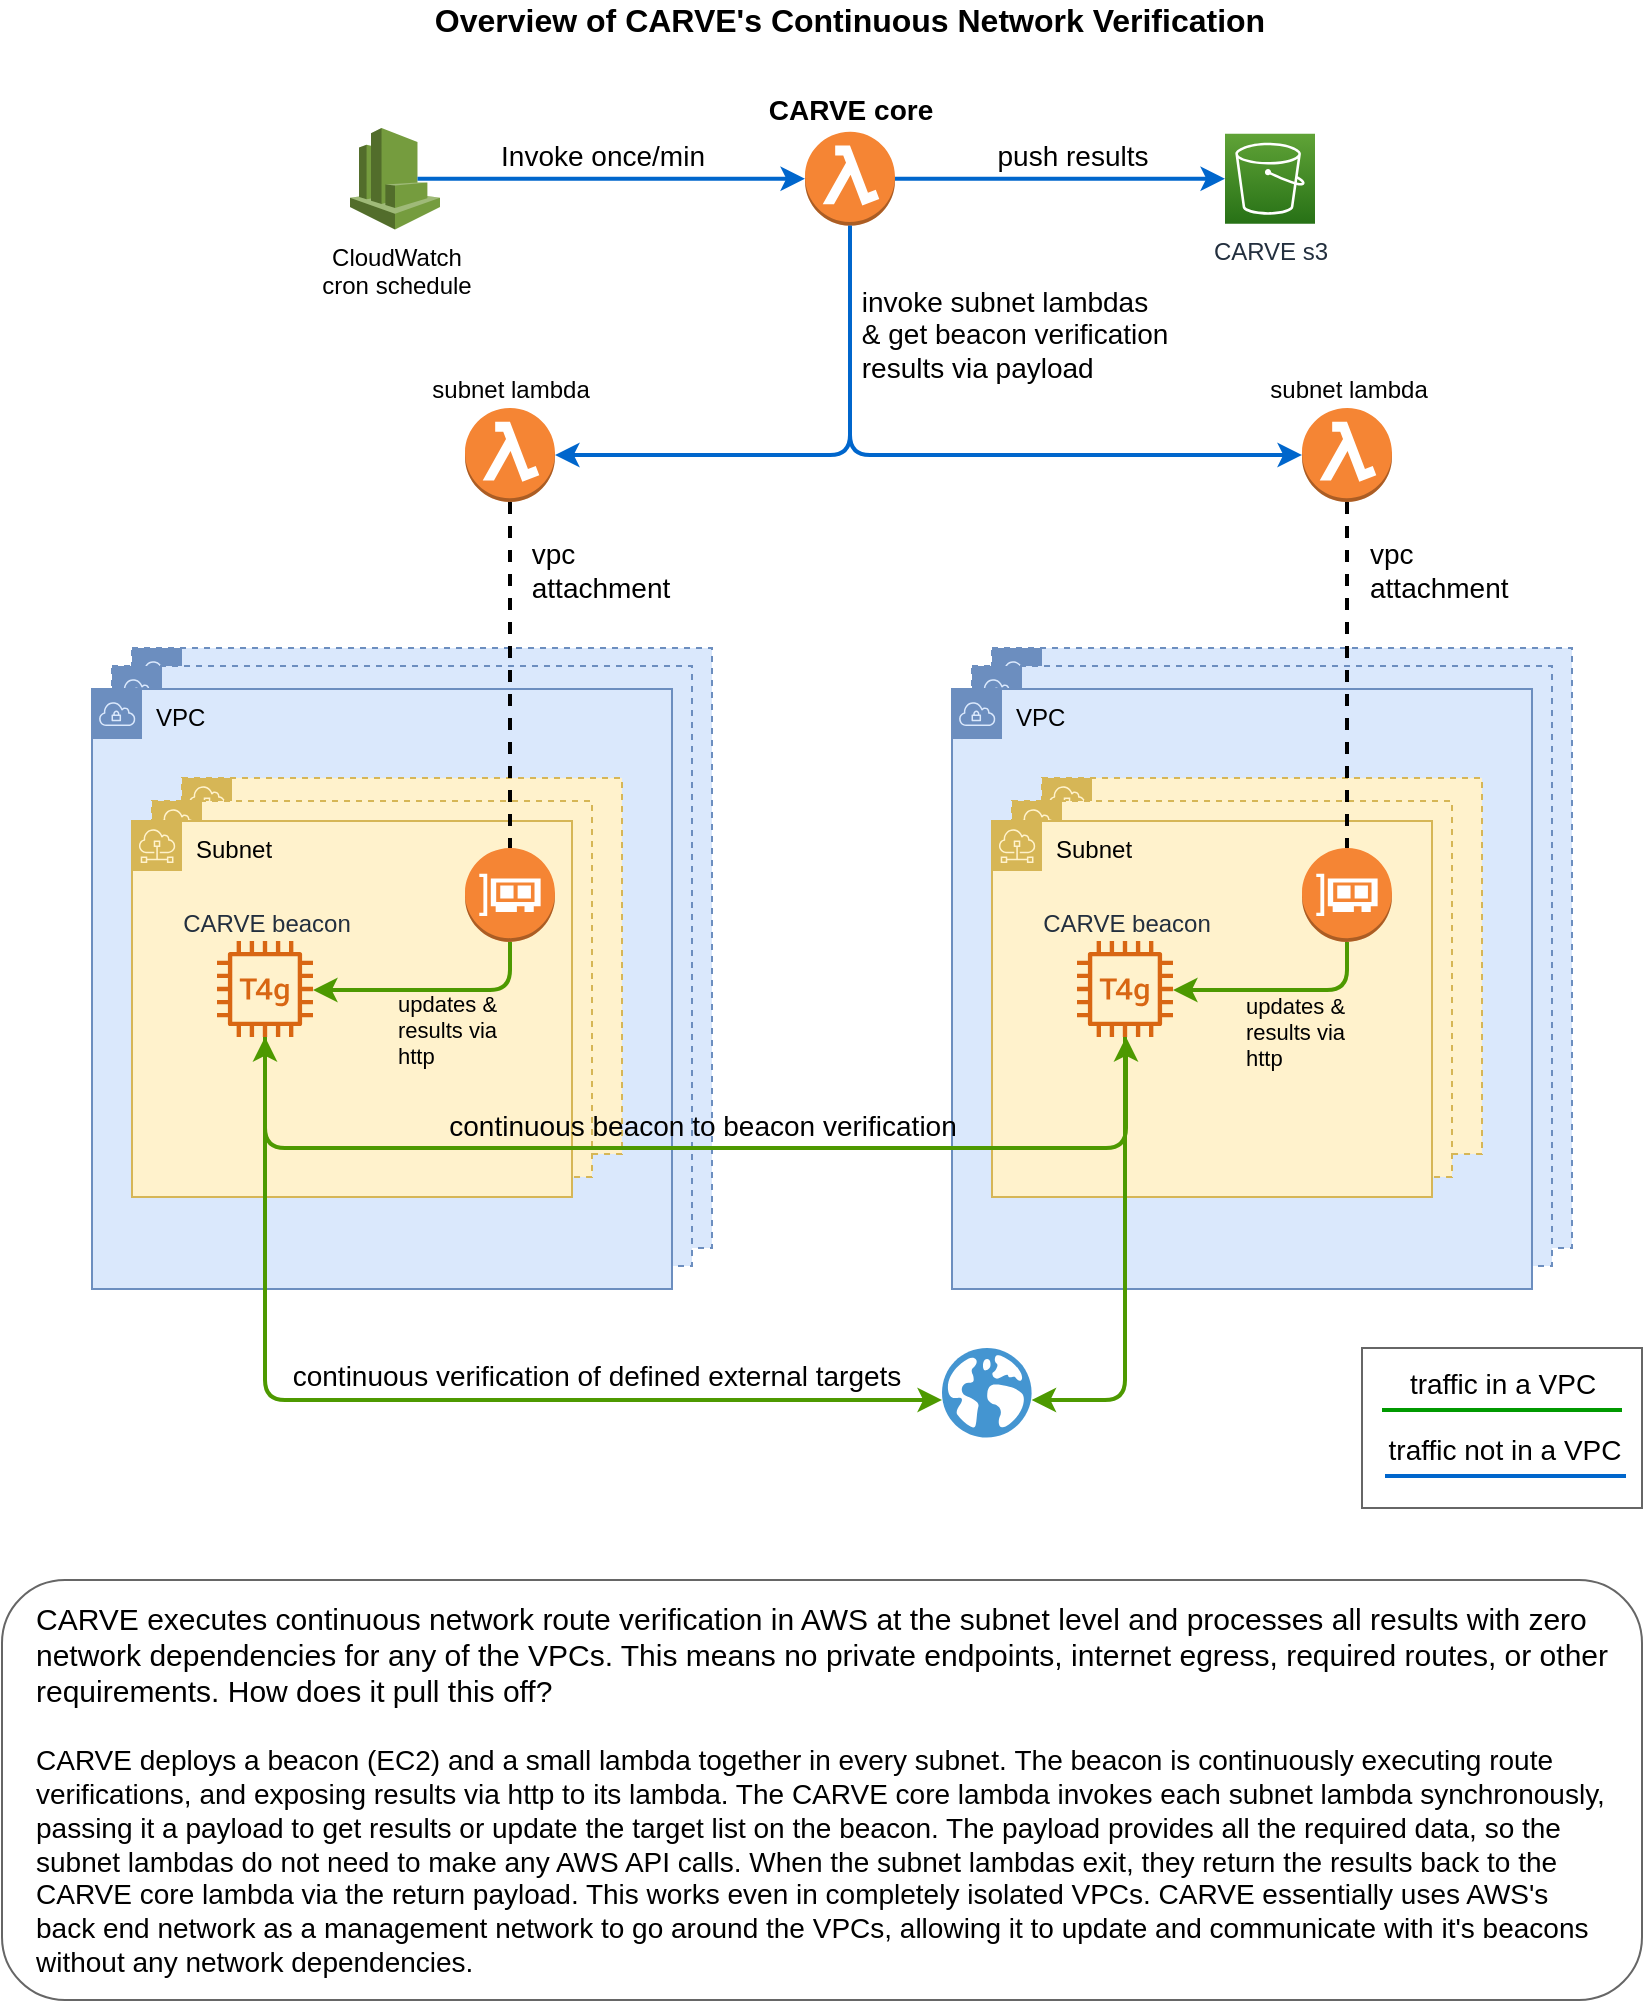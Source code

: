 <mxfile version="14.6.13" type="device"><diagram id="ViMBxdVzXu1w6Nj0M9RZ" name="Page-1"><mxGraphModel dx="1956" dy="1003" grid="1" gridSize="10" guides="1" tooltips="1" connect="1" arrows="1" fold="1" page="1" pageScale="1" pageWidth="850" pageHeight="1100" math="0" shadow="0"><root><mxCell id="0"/><mxCell id="1" parent="0"/><mxCell id="SYnAI_vluwFBR3BpvA5g-3" value="" style="rounded=0;whiteSpace=wrap;html=1;fontSize=14;strokeColor=#666666;" parent="1" vertex="1"><mxGeometry x="-160" y="704" width="140" height="80" as="geometry"/></mxCell><mxCell id="pluKkajCRmevpOVnRKAG-66" value="" style="outlineConnect=0;html=1;whiteSpace=wrap;fontSize=12;fontStyle=0;shape=mxgraph.aws4.group;grIcon=mxgraph.aws4.group_vpc;strokeColor=#6c8ebf;fillColor=#dae8fc;verticalAlign=top;align=left;spacingLeft=30;dashed=1;shadow=0;sketch=0;" parent="1" vertex="1"><mxGeometry x="-345" y="353.98" width="290" height="300" as="geometry"/></mxCell><mxCell id="pluKkajCRmevpOVnRKAG-65" value="" style="outlineConnect=0;html=1;whiteSpace=wrap;fontSize=12;fontStyle=0;shape=mxgraph.aws4.group;grIcon=mxgraph.aws4.group_vpc;strokeColor=#6c8ebf;fillColor=#dae8fc;verticalAlign=top;align=left;spacingLeft=30;dashed=1;shadow=0;sketch=0;" parent="1" vertex="1"><mxGeometry x="-355" y="363.01" width="290" height="300" as="geometry"/></mxCell><mxCell id="pluKkajCRmevpOVnRKAG-50" value="VPC" style="outlineConnect=0;html=1;whiteSpace=wrap;fontSize=12;fontStyle=0;shape=mxgraph.aws4.group;grIcon=mxgraph.aws4.group_vpc;strokeColor=#6c8ebf;fillColor=#dae8fc;verticalAlign=top;align=left;spacingLeft=30;dashed=0;shadow=0;sketch=0;" parent="1" vertex="1"><mxGeometry x="-365" y="374.5" width="290" height="300" as="geometry"/></mxCell><mxCell id="pluKkajCRmevpOVnRKAG-64" value="" style="outlineConnect=0;html=1;whiteSpace=wrap;fontSize=12;fontStyle=0;shape=mxgraph.aws4.group;grIcon=mxgraph.aws4.group_subnet;strokeColor=#d6b656;fillColor=#fff2cc;verticalAlign=top;align=left;spacingLeft=30;dashed=1;shadow=0;sketch=0;" parent="1" vertex="1"><mxGeometry x="-320" y="419" width="220" height="188.02" as="geometry"/></mxCell><mxCell id="pluKkajCRmevpOVnRKAG-63" value="" style="outlineConnect=0;html=1;whiteSpace=wrap;fontSize=12;fontStyle=0;shape=mxgraph.aws4.group;grIcon=mxgraph.aws4.group_subnet;strokeColor=#d6b656;fillColor=#fff2cc;verticalAlign=top;align=left;spacingLeft=30;dashed=1;shadow=0;sketch=0;" parent="1" vertex="1"><mxGeometry x="-335" y="430.49" width="220" height="188.02" as="geometry"/></mxCell><mxCell id="pluKkajCRmevpOVnRKAG-52" value="Subnet" style="outlineConnect=0;html=1;whiteSpace=wrap;fontSize=12;fontStyle=0;shape=mxgraph.aws4.group;grIcon=mxgraph.aws4.group_subnet;strokeColor=#d6b656;fillColor=#fff2cc;verticalAlign=top;align=left;spacingLeft=30;dashed=0;shadow=0;sketch=0;" parent="1" vertex="1"><mxGeometry x="-345" y="440.5" width="220" height="188.02" as="geometry"/></mxCell><mxCell id="pluKkajCRmevpOVnRKAG-6" value="subnet lambda" style="outlineConnect=0;dashed=0;verticalLabelPosition=top;verticalAlign=bottom;align=center;html=1;shape=mxgraph.aws3.lambda_function;fillColor=#F58534;gradientColor=none;aspect=fixed;labelPosition=center;" parent="1" vertex="1"><mxGeometry x="-190" y="233.99" width="45" height="46.96" as="geometry"/></mxCell><mxCell id="pluKkajCRmevpOVnRKAG-7" value="CloudWatch&lt;br&gt;cron schedule" style="outlineConnect=0;dashed=0;verticalLabelPosition=bottom;verticalAlign=top;align=center;html=1;shape=mxgraph.aws3.cloudwatch;fillColor=#759C3E;gradientColor=none;aspect=fixed;" parent="1" vertex="1"><mxGeometry x="-666" y="93.995" width="45" height="50.73" as="geometry"/></mxCell><mxCell id="pluKkajCRmevpOVnRKAG-51" value="CARVE beacon" style="outlineConnect=0;fontColor=#232F3E;gradientColor=none;fillColor=#D86613;strokeColor=none;dashed=0;verticalLabelPosition=top;verticalAlign=bottom;align=center;html=1;fontSize=12;fontStyle=0;aspect=fixed;pointerEvents=1;shape=mxgraph.aws4.t4g_instance;shadow=0;sketch=0;labelPosition=center;" parent="1" vertex="1"><mxGeometry x="-302.5" y="500.5" width="48" height="48" as="geometry"/></mxCell><mxCell id="pluKkajCRmevpOVnRKAG-56" value="" style="outlineConnect=0;dashed=0;verticalLabelPosition=bottom;verticalAlign=top;align=center;html=1;shape=mxgraph.aws3.elastic_network_interface;fillColor=#F58534;gradientColor=none;shadow=0;sketch=0;strokeColor=#000000;strokeWidth=1;aspect=fixed;" parent="1" vertex="1"><mxGeometry x="-190" y="453.98" width="45" height="46.96" as="geometry"/></mxCell><mxCell id="pluKkajCRmevpOVnRKAG-57" value="" style="endArrow=none;html=1;entryX=0.5;entryY=0;entryDx=0;entryDy=0;entryPerimeter=0;exitX=0.5;exitY=1;exitDx=0;exitDy=0;exitPerimeter=0;dashed=1;strokeWidth=2;endFill=0;" parent="1" source="pluKkajCRmevpOVnRKAG-6" target="pluKkajCRmevpOVnRKAG-56" edge="1"><mxGeometry width="50" height="50" relative="1" as="geometry"><mxPoint x="-100" y="306.98" as="sourcePoint"/><mxPoint x="-100" y="313.98" as="targetPoint"/></mxGeometry></mxCell><mxCell id="pluKkajCRmevpOVnRKAG-98" value="vpc&lt;br&gt;&lt;div&gt;attachment&lt;/div&gt;" style="edgeLabel;html=1;align=left;verticalAlign=middle;resizable=0;points=[];fontSize=14;labelBackgroundColor=none;" parent="pluKkajCRmevpOVnRKAG-57" vertex="1" connectable="0"><mxGeometry x="0.057" relative="1" as="geometry"><mxPoint x="9" y="-58" as="offset"/></mxGeometry></mxCell><mxCell id="pluKkajCRmevpOVnRKAG-58" value="" style="endArrow=classic;html=1;exitX=0.5;exitY=1;exitDx=0;exitDy=0;exitPerimeter=0;edgeStyle=orthogonalEdgeStyle;strokeWidth=2;strokeColor=#4D9900;" parent="1" source="pluKkajCRmevpOVnRKAG-56" target="pluKkajCRmevpOVnRKAG-51" edge="1"><mxGeometry width="50" height="50" relative="1" as="geometry"><mxPoint x="-135" y="690.5" as="sourcePoint"/><mxPoint x="-85" y="640.5" as="targetPoint"/><Array as="points"><mxPoint x="-167" y="524.98"/></Array></mxGeometry></mxCell><mxCell id="pluKkajCRmevpOVnRKAG-67" value="" style="outlineConnect=0;html=1;whiteSpace=wrap;fontSize=12;fontStyle=0;shape=mxgraph.aws4.group;grIcon=mxgraph.aws4.group_vpc;strokeColor=#6c8ebf;fillColor=#dae8fc;verticalAlign=top;align=left;spacingLeft=30;dashed=1;shadow=0;sketch=0;" parent="1" vertex="1"><mxGeometry x="-775" y="353.98" width="290" height="300" as="geometry"/></mxCell><mxCell id="pluKkajCRmevpOVnRKAG-68" value="" style="outlineConnect=0;html=1;whiteSpace=wrap;fontSize=12;fontStyle=0;shape=mxgraph.aws4.group;grIcon=mxgraph.aws4.group_vpc;strokeColor=#6c8ebf;fillColor=#dae8fc;verticalAlign=top;align=left;spacingLeft=30;dashed=1;shadow=0;sketch=0;" parent="1" vertex="1"><mxGeometry x="-785" y="363.01" width="290" height="300" as="geometry"/></mxCell><mxCell id="pluKkajCRmevpOVnRKAG-69" value="VPC" style="outlineConnect=0;html=1;whiteSpace=wrap;fontSize=12;fontStyle=0;shape=mxgraph.aws4.group;grIcon=mxgraph.aws4.group_vpc;strokeColor=#6c8ebf;fillColor=#dae8fc;verticalAlign=top;align=left;spacingLeft=30;dashed=0;shadow=0;sketch=0;" parent="1" vertex="1"><mxGeometry x="-795" y="374.5" width="290" height="300" as="geometry"/></mxCell><mxCell id="pluKkajCRmevpOVnRKAG-70" value="" style="outlineConnect=0;html=1;whiteSpace=wrap;fontSize=12;fontStyle=0;shape=mxgraph.aws4.group;grIcon=mxgraph.aws4.group_subnet;strokeColor=#d6b656;fillColor=#fff2cc;verticalAlign=top;align=left;spacingLeft=30;dashed=1;shadow=0;sketch=0;" parent="1" vertex="1"><mxGeometry x="-750" y="419" width="220" height="188.02" as="geometry"/></mxCell><mxCell id="pluKkajCRmevpOVnRKAG-71" value="" style="outlineConnect=0;html=1;whiteSpace=wrap;fontSize=12;fontStyle=0;shape=mxgraph.aws4.group;grIcon=mxgraph.aws4.group_subnet;strokeColor=#d6b656;fillColor=#fff2cc;verticalAlign=top;align=left;spacingLeft=30;dashed=1;shadow=0;sketch=0;" parent="1" vertex="1"><mxGeometry x="-765" y="430.49" width="220" height="188.02" as="geometry"/></mxCell><mxCell id="pluKkajCRmevpOVnRKAG-72" value="Subnet" style="outlineConnect=0;html=1;whiteSpace=wrap;fontSize=12;fontStyle=0;shape=mxgraph.aws4.group;grIcon=mxgraph.aws4.group_subnet;strokeColor=#d6b656;fillColor=#fff2cc;verticalAlign=top;align=left;spacingLeft=30;dashed=0;shadow=0;sketch=0;" parent="1" vertex="1"><mxGeometry x="-775" y="440.5" width="220" height="188.02" as="geometry"/></mxCell><mxCell id="pluKkajCRmevpOVnRKAG-73" value="subnet lambda" style="outlineConnect=0;dashed=0;verticalLabelPosition=top;verticalAlign=bottom;align=center;html=1;shape=mxgraph.aws3.lambda_function;fillColor=#F58534;gradientColor=none;aspect=fixed;labelPosition=center;" parent="1" vertex="1"><mxGeometry x="-608.5" y="233.99" width="45" height="46.96" as="geometry"/></mxCell><mxCell id="pluKkajCRmevpOVnRKAG-74" value="CARVE beacon" style="outlineConnect=0;fontColor=#232F3E;gradientColor=none;fillColor=#D86613;strokeColor=none;dashed=0;verticalLabelPosition=top;verticalAlign=bottom;align=center;html=1;fontSize=12;fontStyle=0;aspect=fixed;pointerEvents=1;shape=mxgraph.aws4.t4g_instance;shadow=0;sketch=0;labelPosition=center;snapToPoint=0;" parent="1" vertex="1"><mxGeometry x="-732.5" y="500.5" width="48" height="48" as="geometry"/></mxCell><mxCell id="pluKkajCRmevpOVnRKAG-75" value="" style="outlineConnect=0;dashed=0;verticalLabelPosition=bottom;verticalAlign=top;align=center;html=1;shape=mxgraph.aws3.elastic_network_interface;fillColor=#F58534;gradientColor=none;shadow=0;sketch=0;strokeColor=#000000;strokeWidth=1;aspect=fixed;" parent="1" vertex="1"><mxGeometry x="-608.5" y="453.98" width="45" height="46.96" as="geometry"/></mxCell><mxCell id="pluKkajCRmevpOVnRKAG-76" value="" style="endArrow=none;html=1;exitX=0.5;exitY=1;exitDx=0;exitDy=0;exitPerimeter=0;dashed=1;strokeWidth=2;endFill=0;" parent="1" source="pluKkajCRmevpOVnRKAG-73" edge="1"><mxGeometry width="50" height="50" relative="1" as="geometry"><mxPoint x="-650" y="333.98" as="sourcePoint"/><mxPoint x="-586" y="453.98" as="targetPoint"/></mxGeometry></mxCell><mxCell id="pluKkajCRmevpOVnRKAG-99" value="&lt;div style=&quot;text-align: left&quot;&gt;vpc&lt;/div&gt;&lt;div style=&quot;text-align: left&quot;&gt;attachment&lt;/div&gt;" style="edgeLabel;html=1;align=center;verticalAlign=middle;resizable=0;points=[];fontSize=14;labelBackgroundColor=none;" parent="pluKkajCRmevpOVnRKAG-76" vertex="1" connectable="0"><mxGeometry x="-0.676" y="-1" relative="1" as="geometry"><mxPoint x="46" y="6" as="offset"/></mxGeometry></mxCell><mxCell id="pluKkajCRmevpOVnRKAG-77" value="" style="endArrow=classic;html=1;exitX=0.5;exitY=1;exitDx=0;exitDy=0;exitPerimeter=0;edgeStyle=orthogonalEdgeStyle;strokeWidth=2;strokeColor=#4D9900;" parent="1" edge="1"><mxGeometry width="50" height="50" relative="1" as="geometry"><mxPoint x="-586" y="500.99" as="sourcePoint"/><mxPoint x="-684.5" y="525.03" as="targetPoint"/><Array as="points"><mxPoint x="-586" y="525.03"/></Array></mxGeometry></mxCell><mxCell id="pluKkajCRmevpOVnRKAG-78" value="updates &amp;amp;&lt;br&gt;results via&lt;br&gt;http" style="edgeLabel;html=1;align=left;verticalAlign=middle;resizable=0;points=[];labelBackgroundColor=none;" parent="pluKkajCRmevpOVnRKAG-77" vertex="1" connectable="0"><mxGeometry x="-0.302" y="-2" relative="1" as="geometry"><mxPoint x="-39" y="22" as="offset"/></mxGeometry></mxCell><mxCell id="pluKkajCRmevpOVnRKAG-79" value="" style="endArrow=classic;html=1;strokeWidth=2;startArrow=classic;startFill=1;edgeStyle=orthogonalEdgeStyle;strokeColor=#4D9900;" parent="1" source="pluKkajCRmevpOVnRKAG-74" target="pluKkajCRmevpOVnRKAG-51" edge="1"><mxGeometry width="50" height="50" relative="1" as="geometry"><mxPoint x="-135" y="630.5" as="sourcePoint"/><mxPoint x="-85" y="580.5" as="targetPoint"/><Array as="points"><mxPoint x="-708" y="603.99"/><mxPoint x="-278" y="603.99"/></Array></mxGeometry></mxCell><mxCell id="pluKkajCRmevpOVnRKAG-80" value="continuous beacon to beacon verification" style="edgeLabel;html=1;align=center;verticalAlign=bottom;resizable=0;points=[];labelBackgroundColor=none;fontSize=14;" parent="pluKkajCRmevpOVnRKAG-79" vertex="1" connectable="0"><mxGeometry x="0.237" y="-1" relative="1" as="geometry"><mxPoint x="-61" y="-2" as="offset"/></mxGeometry></mxCell><mxCell id="pluKkajCRmevpOVnRKAG-81" value="CARVE core" style="outlineConnect=0;dashed=0;verticalLabelPosition=top;verticalAlign=bottom;align=center;html=1;shape=mxgraph.aws3.lambda_function;fillColor=#F58534;gradientColor=none;aspect=fixed;labelPosition=center;fontStyle=1;fontSize=14;" parent="1" vertex="1"><mxGeometry x="-438.5" y="95.88" width="45" height="46.96" as="geometry"/></mxCell><mxCell id="pluKkajCRmevpOVnRKAG-82" value="" style="endArrow=classic;html=1;fontSize=14;strokeWidth=2;exitX=0.75;exitY=0.5;exitDx=0;exitDy=0;exitPerimeter=0;strokeColor=#0066CC;" parent="1" source="pluKkajCRmevpOVnRKAG-7" target="pluKkajCRmevpOVnRKAG-81" edge="1"><mxGeometry width="50" height="50" relative="1" as="geometry"><mxPoint x="-38.5" y="538.74" as="sourcePoint"/><mxPoint x="11.5" y="488.74" as="targetPoint"/></mxGeometry></mxCell><mxCell id="pluKkajCRmevpOVnRKAG-85" value="Invoke once/min" style="edgeLabel;html=1;align=center;verticalAlign=bottom;resizable=0;points=[];fontSize=14;labelBackgroundColor=none;" parent="pluKkajCRmevpOVnRKAG-82" vertex="1" connectable="0"><mxGeometry x="-0.125" y="-1" relative="1" as="geometry"><mxPoint x="7" y="-2" as="offset"/></mxGeometry></mxCell><mxCell id="pluKkajCRmevpOVnRKAG-86" value="" style="endArrow=classic;html=1;fontSize=14;strokeWidth=2;exitX=0.5;exitY=1;exitDx=0;exitDy=0;exitPerimeter=0;entryX=0;entryY=0.5;entryDx=0;entryDy=0;entryPerimeter=0;edgeStyle=orthogonalEdgeStyle;strokeColor=#0066CC;" parent="1" source="pluKkajCRmevpOVnRKAG-81" target="pluKkajCRmevpOVnRKAG-6" edge="1"><mxGeometry width="50" height="50" relative="1" as="geometry"><mxPoint x="-80" y="573.99" as="sourcePoint"/><mxPoint x="-30" y="523.99" as="targetPoint"/></mxGeometry></mxCell><mxCell id="pluKkajCRmevpOVnRKAG-88" value="&lt;div style=&quot;text-align: left&quot;&gt;&lt;span&gt;invoke subnet lambdas&lt;/span&gt;&lt;/div&gt;&lt;div style=&quot;text-align: left&quot;&gt;&lt;span&gt;&amp;amp; get beacon&amp;nbsp;&lt;/span&gt;&lt;span&gt;verification&amp;nbsp;&lt;/span&gt;&lt;/div&gt;&lt;div style=&quot;text-align: left&quot;&gt;&lt;span&gt;results&amp;nbsp;&lt;/span&gt;&lt;span&gt;via payload&lt;/span&gt;&lt;/div&gt;" style="edgeLabel;html=1;align=center;verticalAlign=bottom;resizable=0;points=[];fontSize=14;labelBackgroundColor=none;" parent="pluKkajCRmevpOVnRKAG-86" vertex="1" connectable="0"><mxGeometry x="0.229" relative="1" as="geometry"><mxPoint x="-11" y="-33" as="offset"/></mxGeometry></mxCell><mxCell id="pluKkajCRmevpOVnRKAG-87" value="" style="endArrow=classic;html=1;fontSize=14;strokeWidth=2;exitX=0.5;exitY=1;exitDx=0;exitDy=0;exitPerimeter=0;entryX=1;entryY=0.5;entryDx=0;entryDy=0;entryPerimeter=0;edgeStyle=orthogonalEdgeStyle;strokeColor=#0066CC;" parent="1" source="pluKkajCRmevpOVnRKAG-81" target="pluKkajCRmevpOVnRKAG-73" edge="1"><mxGeometry width="50" height="50" relative="1" as="geometry"><mxPoint x="-410" y="825.87" as="sourcePoint"/><mxPoint x="-215" y="693.99" as="targetPoint"/></mxGeometry></mxCell><mxCell id="pluKkajCRmevpOVnRKAG-90" value="CARVE s3" style="points=[[0,0,0],[0.25,0,0],[0.5,0,0],[0.75,0,0],[1,0,0],[0,1,0],[0.25,1,0],[0.5,1,0],[0.75,1,0],[1,1,0],[0,0.25,0],[0,0.5,0],[0,0.75,0],[1,0.25,0],[1,0.5,0],[1,0.75,0]];outlineConnect=0;fontColor=#232F3E;gradientColor=#60A337;gradientDirection=north;fillColor=#277116;strokeColor=#ffffff;dashed=0;verticalLabelPosition=bottom;verticalAlign=top;align=center;html=1;fontSize=12;fontStyle=0;aspect=fixed;shape=mxgraph.aws4.resourceIcon;resIcon=mxgraph.aws4.s3;shadow=0;labelBackgroundColor=none;sketch=0;" parent="1" vertex="1"><mxGeometry x="-228.5" y="96.86" width="45" height="45" as="geometry"/></mxCell><mxCell id="pluKkajCRmevpOVnRKAG-91" value="" style="endArrow=classic;html=1;fontSize=14;strokeWidth=2;exitX=1;exitY=0.5;exitDx=0;exitDy=0;exitPerimeter=0;entryX=0;entryY=0.5;entryDx=0;entryDy=0;entryPerimeter=0;strokeColor=#0066CC;" parent="1" source="pluKkajCRmevpOVnRKAG-81" target="pluKkajCRmevpOVnRKAG-90" edge="1"><mxGeometry width="50" height="50" relative="1" as="geometry"><mxPoint x="-76" y="-163.14" as="sourcePoint"/><mxPoint x="-276" y="121.86" as="targetPoint"/></mxGeometry></mxCell><mxCell id="pluKkajCRmevpOVnRKAG-92" value="push results" style="edgeLabel;html=1;align=center;verticalAlign=bottom;resizable=0;points=[];fontSize=14;labelBackgroundColor=none;" parent="pluKkajCRmevpOVnRKAG-91" vertex="1" connectable="0"><mxGeometry x="-0.174" y="1" relative="1" as="geometry"><mxPoint x="20" as="offset"/></mxGeometry></mxCell><mxCell id="pluKkajCRmevpOVnRKAG-93" value="updates &amp;amp;&lt;br&gt;results via&lt;br&gt;http" style="edgeLabel;html=1;align=left;verticalAlign=middle;resizable=0;points=[];labelBackgroundColor=none;" parent="1" vertex="1" connectable="0"><mxGeometry x="-220" y="545.5" as="geometry"/></mxCell><mxCell id="pluKkajCRmevpOVnRKAG-94" value="" style="shadow=0;dashed=0;html=1;strokeColor=none;fillColor=#4495D1;labelPosition=center;verticalLabelPosition=bottom;verticalAlign=top;align=center;outlineConnect=0;shape=mxgraph.veeam.globe;labelBackgroundColor=none;sketch=0;fontSize=14;" parent="1" vertex="1"><mxGeometry x="-370" y="704" width="44.8" height="44.8" as="geometry"/></mxCell><mxCell id="pluKkajCRmevpOVnRKAG-95" value="" style="endArrow=classic;html=1;fontSize=14;strokeWidth=2;edgeStyle=orthogonalEdgeStyle;strokeColor=#4D9900;" parent="1" source="pluKkajCRmevpOVnRKAG-51" target="pluKkajCRmevpOVnRKAG-94" edge="1"><mxGeometry width="50" height="50" relative="1" as="geometry"><mxPoint x="-80" y="543.99" as="sourcePoint"/><mxPoint x="-30" y="493.99" as="targetPoint"/><Array as="points"><mxPoint x="-278" y="730"/></Array></mxGeometry></mxCell><mxCell id="pluKkajCRmevpOVnRKAG-96" value="" style="endArrow=classic;html=1;fontSize=14;strokeColor=#4D9900;strokeWidth=2;edgeStyle=orthogonalEdgeStyle;" parent="1" source="pluKkajCRmevpOVnRKAG-74" target="pluKkajCRmevpOVnRKAG-94" edge="1"><mxGeometry width="50" height="50" relative="1" as="geometry"><mxPoint x="-80" y="543.99" as="sourcePoint"/><mxPoint x="-30" y="493.99" as="targetPoint"/><Array as="points"><mxPoint x="-708" y="730"/></Array></mxGeometry></mxCell><mxCell id="pluKkajCRmevpOVnRKAG-97" value="continuous verification of defined&amp;nbsp;external&amp;nbsp;targets" style="edgeLabel;html=1;align=center;verticalAlign=middle;resizable=0;points=[];fontSize=14;" parent="pluKkajCRmevpOVnRKAG-96" vertex="1" connectable="0"><mxGeometry x="0.339" y="-2" relative="1" as="geometry"><mxPoint x="-1" y="-14" as="offset"/></mxGeometry></mxCell><mxCell id="GaMrgq7fHTxVi09p1Uad-4" value="" style="endArrow=none;html=1;fontSize=16;endFill=0;strokeWidth=2;strokeColor=#009900;" parent="1" edge="1"><mxGeometry width="50" height="50" relative="1" as="geometry"><mxPoint x="-150" y="735" as="sourcePoint"/><mxPoint x="-30" y="735" as="targetPoint"/></mxGeometry></mxCell><mxCell id="GaMrgq7fHTxVi09p1Uad-6" value="traffic in a VPC" style="edgeLabel;html=1;align=center;verticalAlign=middle;resizable=0;points=[];fontSize=14;" parent="GaMrgq7fHTxVi09p1Uad-4" vertex="1" connectable="0"><mxGeometry x="-0.25" relative="1" as="geometry"><mxPoint x="15" y="-13" as="offset"/></mxGeometry></mxCell><mxCell id="GaMrgq7fHTxVi09p1Uad-5" value="" style="endArrow=none;html=1;fontSize=16;strokeWidth=2;strokeColor=#0066CC;" parent="1" edge="1"><mxGeometry width="50" height="50" relative="1" as="geometry"><mxPoint x="-148.5" y="768" as="sourcePoint"/><mxPoint x="-28" y="768" as="targetPoint"/></mxGeometry></mxCell><mxCell id="GaMrgq7fHTxVi09p1Uad-7" value="traffic not in a VPC" style="edgeLabel;html=1;align=center;verticalAlign=middle;resizable=0;points=[];fontSize=14;" parent="GaMrgq7fHTxVi09p1Uad-5" vertex="1" connectable="0"><mxGeometry x="0.225" y="4" relative="1" as="geometry"><mxPoint x="-15" y="-9" as="offset"/></mxGeometry></mxCell><mxCell id="SYnAI_vluwFBR3BpvA5g-1" value="&lt;div style=&quot;text-align: left&quot;&gt;&lt;span&gt;Overview of CARVE's Continuous Network Verification&lt;/span&gt;&lt;/div&gt;" style="text;html=1;strokeColor=none;fillColor=none;align=center;verticalAlign=middle;whiteSpace=wrap;rounded=0;fontSize=16;fontStyle=1" parent="1" vertex="1"><mxGeometry x="-632.75" y="30" width="433.5" height="20" as="geometry"/></mxCell><mxCell id="SYnAI_vluwFBR3BpvA5g-8" value="&lt;font style=&quot;font-size: 15px&quot;&gt;CARVE executes continuous network route verification in AWS at the subnet level and processes all results with zero network dependencies for any of the VPCs. This means no private endpoints, internet egress, required routes, or other requirements. How does it pull this off?&lt;br&gt;&lt;/font&gt;&lt;br&gt;CARVE deploys a beacon (EC2) and a small lambda together in every subnet.&amp;nbsp;&lt;span&gt;The beacon is continuously executing route verifications, and exposing results via http to its lambda. The CARVE core lambda invokes each subnet lambda synchronously, passing it a payload to get results or update the target list on the beacon. The payload provides all the required data, so the subnet lambdas do not need to make any AWS API calls. When the subnet lambdas exit, they return the results back to the CARVE core lambda via the return payload. This works even in completely isolated VPCs. CARVE essentially uses AWS's back end network as a management network to go around the VPCs, allowing it to update and communicate with it's beacons without any network dependencies.&lt;/span&gt;" style="rounded=1;whiteSpace=wrap;html=1;fontSize=14;strokeColor=#666666;spacingLeft=15;spacingRight=15;align=left;" parent="1" vertex="1"><mxGeometry x="-840" y="820" width="820" height="210" as="geometry"/></mxCell></root></mxGraphModel></diagram></mxfile>